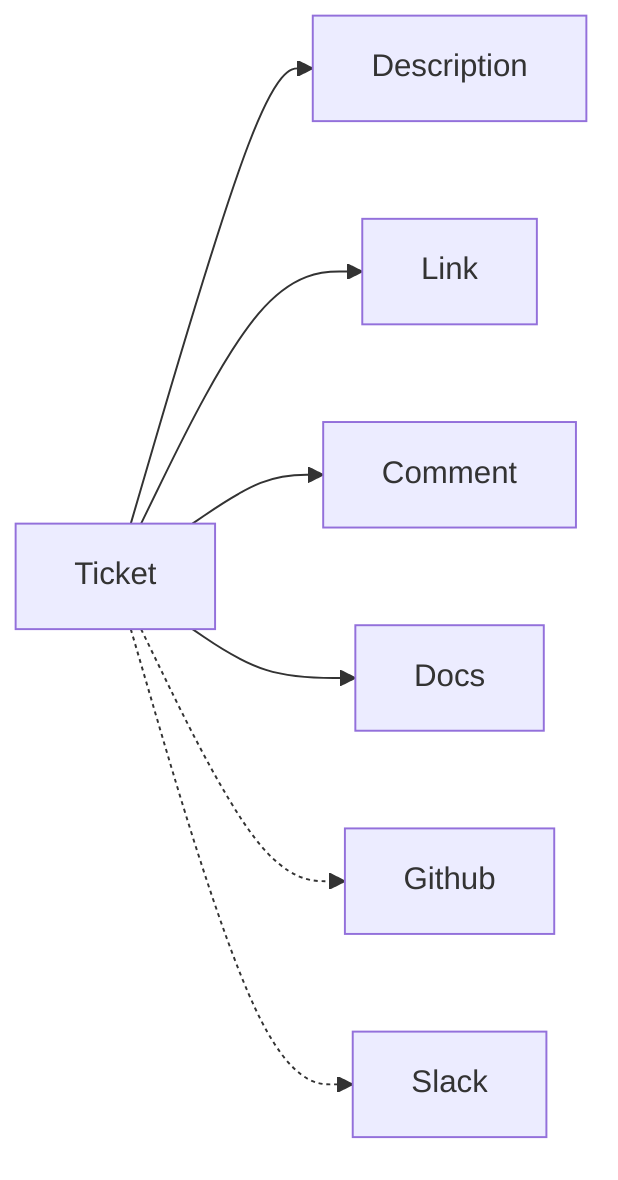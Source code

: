 %% 작업 방식
graph LR
%% __START
    Ticket --> Description
    Ticket --> Link
    Ticket --> Comment
    Ticket --> Docs
    Ticket -.-> Github
    Ticket -.-> Slack
%% __END